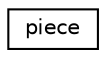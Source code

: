 digraph "Graphical Class Hierarchy"
{
  edge [fontname="Helvetica",fontsize="10",labelfontname="Helvetica",labelfontsize="10"];
  node [fontname="Helvetica",fontsize="10",shape=record];
  rankdir="LR";
  Node1 [label="piece",height=0.2,width=0.4,color="black", fillcolor="white", style="filled",URL="$classpiece.html"];
}

